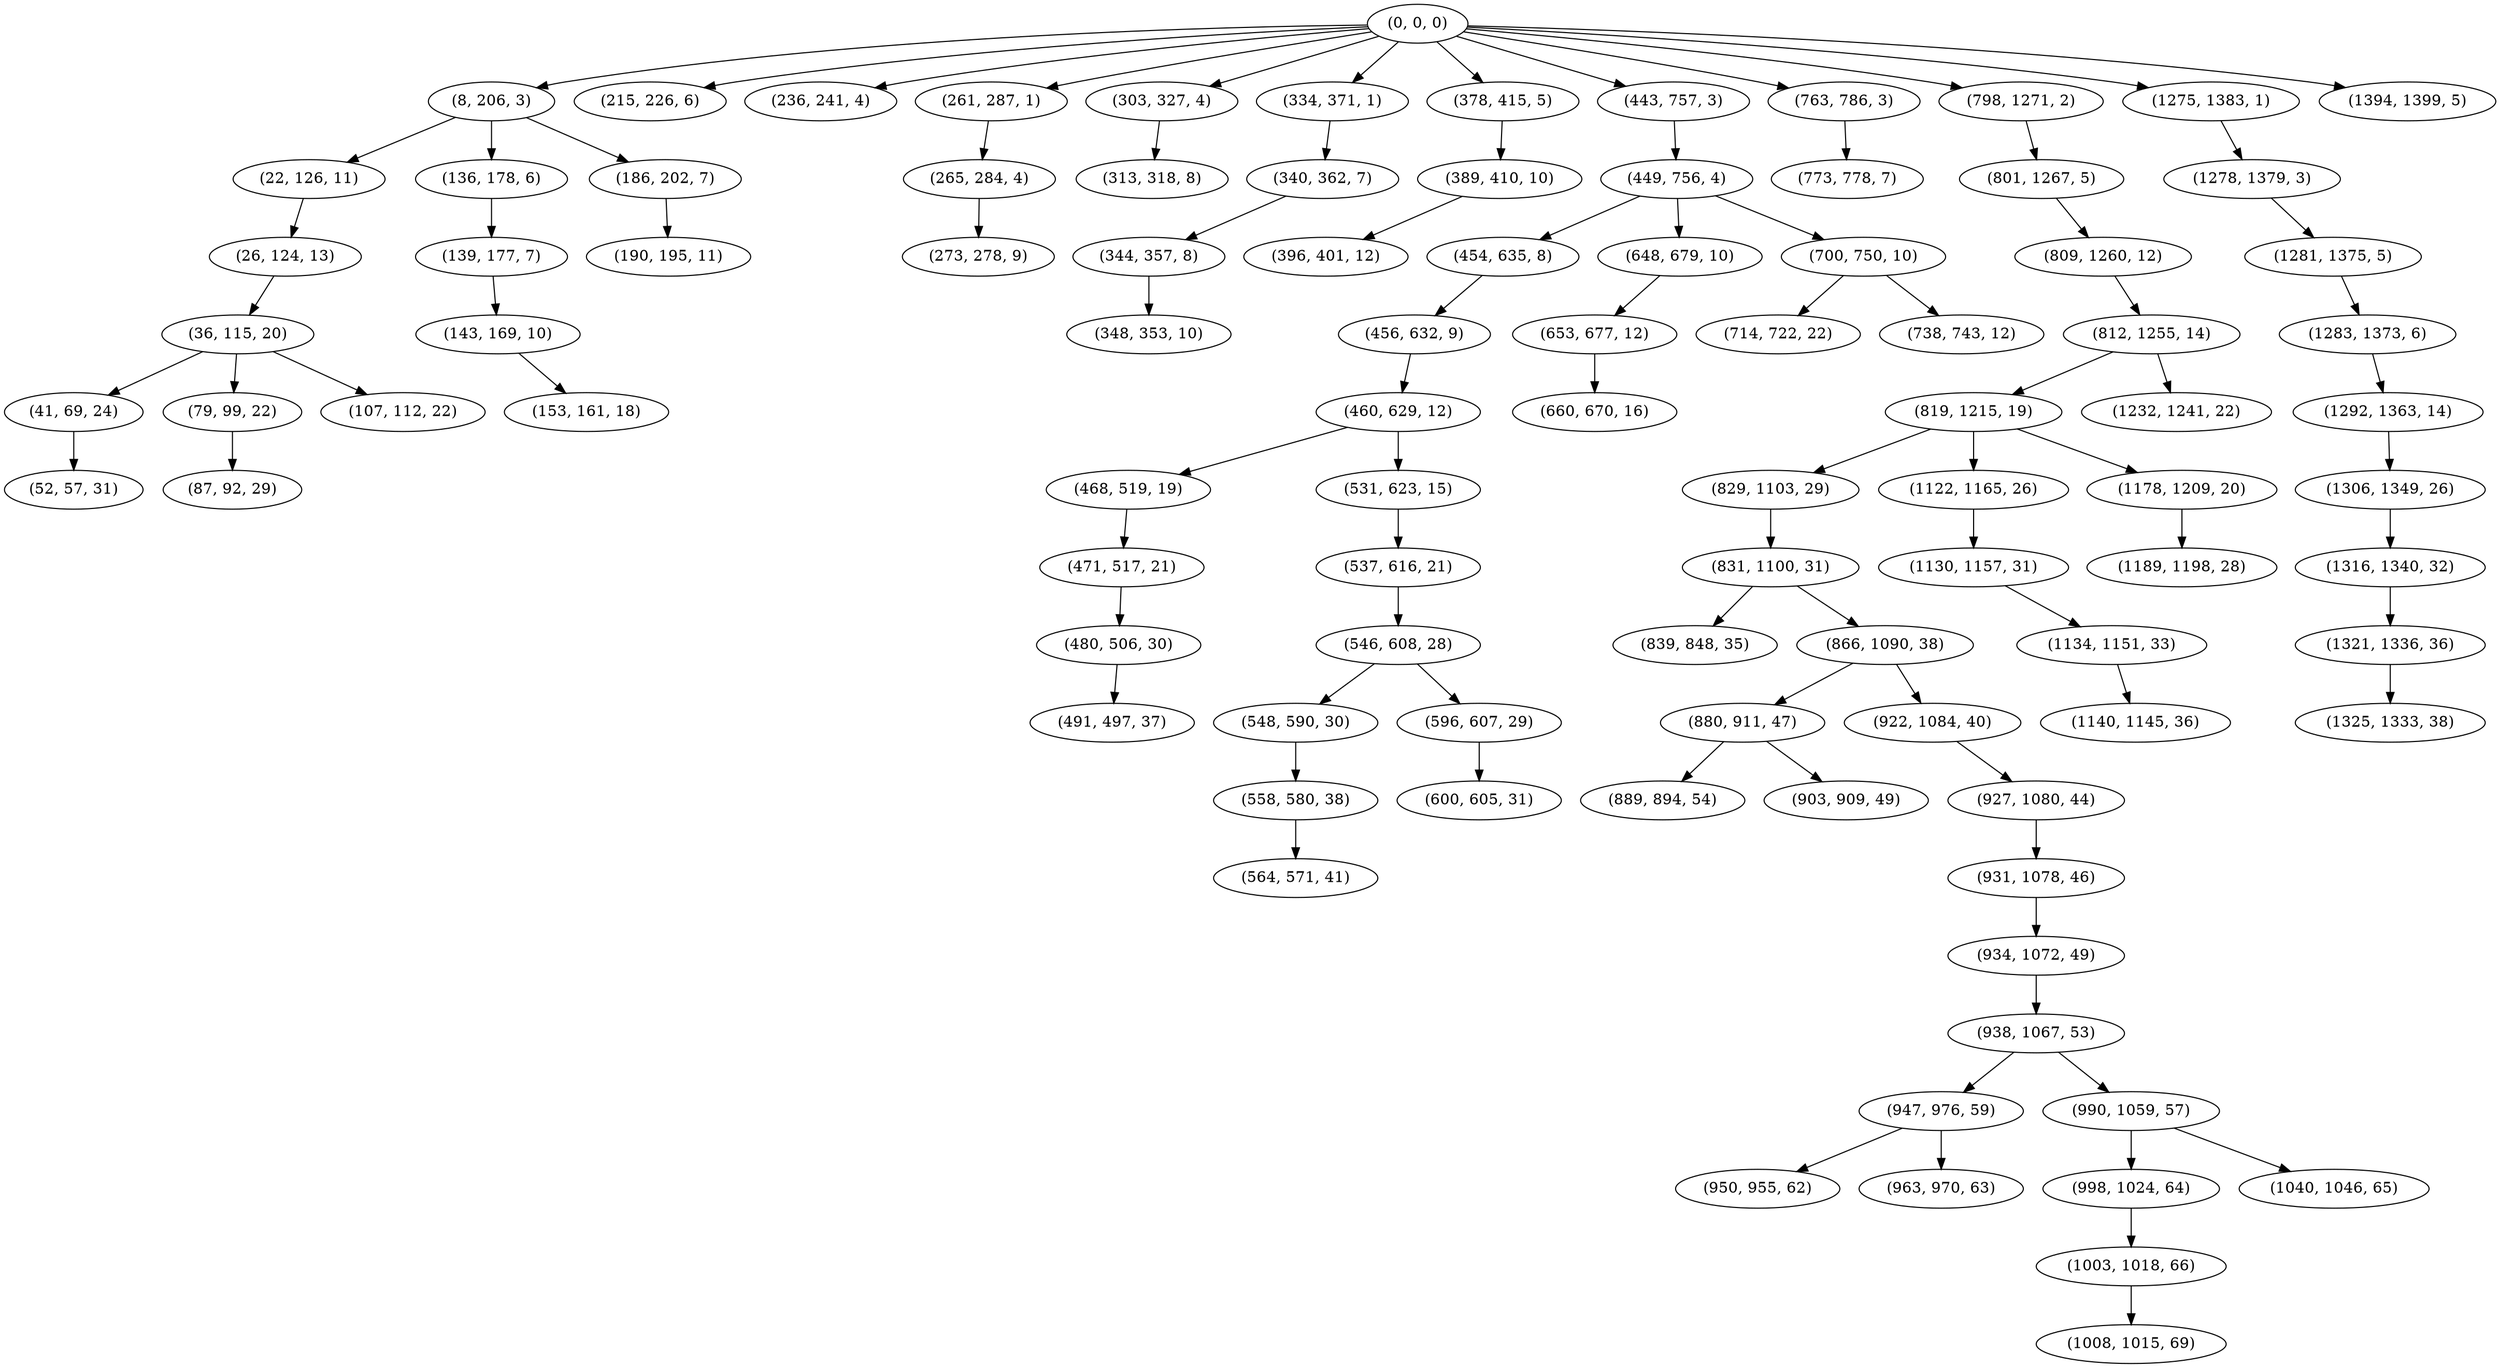 digraph tree {
    "(0, 0, 0)";
    "(8, 206, 3)";
    "(22, 126, 11)";
    "(26, 124, 13)";
    "(36, 115, 20)";
    "(41, 69, 24)";
    "(52, 57, 31)";
    "(79, 99, 22)";
    "(87, 92, 29)";
    "(107, 112, 22)";
    "(136, 178, 6)";
    "(139, 177, 7)";
    "(143, 169, 10)";
    "(153, 161, 18)";
    "(186, 202, 7)";
    "(190, 195, 11)";
    "(215, 226, 6)";
    "(236, 241, 4)";
    "(261, 287, 1)";
    "(265, 284, 4)";
    "(273, 278, 9)";
    "(303, 327, 4)";
    "(313, 318, 8)";
    "(334, 371, 1)";
    "(340, 362, 7)";
    "(344, 357, 8)";
    "(348, 353, 10)";
    "(378, 415, 5)";
    "(389, 410, 10)";
    "(396, 401, 12)";
    "(443, 757, 3)";
    "(449, 756, 4)";
    "(454, 635, 8)";
    "(456, 632, 9)";
    "(460, 629, 12)";
    "(468, 519, 19)";
    "(471, 517, 21)";
    "(480, 506, 30)";
    "(491, 497, 37)";
    "(531, 623, 15)";
    "(537, 616, 21)";
    "(546, 608, 28)";
    "(548, 590, 30)";
    "(558, 580, 38)";
    "(564, 571, 41)";
    "(596, 607, 29)";
    "(600, 605, 31)";
    "(648, 679, 10)";
    "(653, 677, 12)";
    "(660, 670, 16)";
    "(700, 750, 10)";
    "(714, 722, 22)";
    "(738, 743, 12)";
    "(763, 786, 3)";
    "(773, 778, 7)";
    "(798, 1271, 2)";
    "(801, 1267, 5)";
    "(809, 1260, 12)";
    "(812, 1255, 14)";
    "(819, 1215, 19)";
    "(829, 1103, 29)";
    "(831, 1100, 31)";
    "(839, 848, 35)";
    "(866, 1090, 38)";
    "(880, 911, 47)";
    "(889, 894, 54)";
    "(903, 909, 49)";
    "(922, 1084, 40)";
    "(927, 1080, 44)";
    "(931, 1078, 46)";
    "(934, 1072, 49)";
    "(938, 1067, 53)";
    "(947, 976, 59)";
    "(950, 955, 62)";
    "(963, 970, 63)";
    "(990, 1059, 57)";
    "(998, 1024, 64)";
    "(1003, 1018, 66)";
    "(1008, 1015, 69)";
    "(1040, 1046, 65)";
    "(1122, 1165, 26)";
    "(1130, 1157, 31)";
    "(1134, 1151, 33)";
    "(1140, 1145, 36)";
    "(1178, 1209, 20)";
    "(1189, 1198, 28)";
    "(1232, 1241, 22)";
    "(1275, 1383, 1)";
    "(1278, 1379, 3)";
    "(1281, 1375, 5)";
    "(1283, 1373, 6)";
    "(1292, 1363, 14)";
    "(1306, 1349, 26)";
    "(1316, 1340, 32)";
    "(1321, 1336, 36)";
    "(1325, 1333, 38)";
    "(1394, 1399, 5)";
    "(0, 0, 0)" -> "(8, 206, 3)";
    "(0, 0, 0)" -> "(215, 226, 6)";
    "(0, 0, 0)" -> "(236, 241, 4)";
    "(0, 0, 0)" -> "(261, 287, 1)";
    "(0, 0, 0)" -> "(303, 327, 4)";
    "(0, 0, 0)" -> "(334, 371, 1)";
    "(0, 0, 0)" -> "(378, 415, 5)";
    "(0, 0, 0)" -> "(443, 757, 3)";
    "(0, 0, 0)" -> "(763, 786, 3)";
    "(0, 0, 0)" -> "(798, 1271, 2)";
    "(0, 0, 0)" -> "(1275, 1383, 1)";
    "(0, 0, 0)" -> "(1394, 1399, 5)";
    "(8, 206, 3)" -> "(22, 126, 11)";
    "(8, 206, 3)" -> "(136, 178, 6)";
    "(8, 206, 3)" -> "(186, 202, 7)";
    "(22, 126, 11)" -> "(26, 124, 13)";
    "(26, 124, 13)" -> "(36, 115, 20)";
    "(36, 115, 20)" -> "(41, 69, 24)";
    "(36, 115, 20)" -> "(79, 99, 22)";
    "(36, 115, 20)" -> "(107, 112, 22)";
    "(41, 69, 24)" -> "(52, 57, 31)";
    "(79, 99, 22)" -> "(87, 92, 29)";
    "(136, 178, 6)" -> "(139, 177, 7)";
    "(139, 177, 7)" -> "(143, 169, 10)";
    "(143, 169, 10)" -> "(153, 161, 18)";
    "(186, 202, 7)" -> "(190, 195, 11)";
    "(261, 287, 1)" -> "(265, 284, 4)";
    "(265, 284, 4)" -> "(273, 278, 9)";
    "(303, 327, 4)" -> "(313, 318, 8)";
    "(334, 371, 1)" -> "(340, 362, 7)";
    "(340, 362, 7)" -> "(344, 357, 8)";
    "(344, 357, 8)" -> "(348, 353, 10)";
    "(378, 415, 5)" -> "(389, 410, 10)";
    "(389, 410, 10)" -> "(396, 401, 12)";
    "(443, 757, 3)" -> "(449, 756, 4)";
    "(449, 756, 4)" -> "(454, 635, 8)";
    "(449, 756, 4)" -> "(648, 679, 10)";
    "(449, 756, 4)" -> "(700, 750, 10)";
    "(454, 635, 8)" -> "(456, 632, 9)";
    "(456, 632, 9)" -> "(460, 629, 12)";
    "(460, 629, 12)" -> "(468, 519, 19)";
    "(460, 629, 12)" -> "(531, 623, 15)";
    "(468, 519, 19)" -> "(471, 517, 21)";
    "(471, 517, 21)" -> "(480, 506, 30)";
    "(480, 506, 30)" -> "(491, 497, 37)";
    "(531, 623, 15)" -> "(537, 616, 21)";
    "(537, 616, 21)" -> "(546, 608, 28)";
    "(546, 608, 28)" -> "(548, 590, 30)";
    "(546, 608, 28)" -> "(596, 607, 29)";
    "(548, 590, 30)" -> "(558, 580, 38)";
    "(558, 580, 38)" -> "(564, 571, 41)";
    "(596, 607, 29)" -> "(600, 605, 31)";
    "(648, 679, 10)" -> "(653, 677, 12)";
    "(653, 677, 12)" -> "(660, 670, 16)";
    "(700, 750, 10)" -> "(714, 722, 22)";
    "(700, 750, 10)" -> "(738, 743, 12)";
    "(763, 786, 3)" -> "(773, 778, 7)";
    "(798, 1271, 2)" -> "(801, 1267, 5)";
    "(801, 1267, 5)" -> "(809, 1260, 12)";
    "(809, 1260, 12)" -> "(812, 1255, 14)";
    "(812, 1255, 14)" -> "(819, 1215, 19)";
    "(812, 1255, 14)" -> "(1232, 1241, 22)";
    "(819, 1215, 19)" -> "(829, 1103, 29)";
    "(819, 1215, 19)" -> "(1122, 1165, 26)";
    "(819, 1215, 19)" -> "(1178, 1209, 20)";
    "(829, 1103, 29)" -> "(831, 1100, 31)";
    "(831, 1100, 31)" -> "(839, 848, 35)";
    "(831, 1100, 31)" -> "(866, 1090, 38)";
    "(866, 1090, 38)" -> "(880, 911, 47)";
    "(866, 1090, 38)" -> "(922, 1084, 40)";
    "(880, 911, 47)" -> "(889, 894, 54)";
    "(880, 911, 47)" -> "(903, 909, 49)";
    "(922, 1084, 40)" -> "(927, 1080, 44)";
    "(927, 1080, 44)" -> "(931, 1078, 46)";
    "(931, 1078, 46)" -> "(934, 1072, 49)";
    "(934, 1072, 49)" -> "(938, 1067, 53)";
    "(938, 1067, 53)" -> "(947, 976, 59)";
    "(938, 1067, 53)" -> "(990, 1059, 57)";
    "(947, 976, 59)" -> "(950, 955, 62)";
    "(947, 976, 59)" -> "(963, 970, 63)";
    "(990, 1059, 57)" -> "(998, 1024, 64)";
    "(990, 1059, 57)" -> "(1040, 1046, 65)";
    "(998, 1024, 64)" -> "(1003, 1018, 66)";
    "(1003, 1018, 66)" -> "(1008, 1015, 69)";
    "(1122, 1165, 26)" -> "(1130, 1157, 31)";
    "(1130, 1157, 31)" -> "(1134, 1151, 33)";
    "(1134, 1151, 33)" -> "(1140, 1145, 36)";
    "(1178, 1209, 20)" -> "(1189, 1198, 28)";
    "(1275, 1383, 1)" -> "(1278, 1379, 3)";
    "(1278, 1379, 3)" -> "(1281, 1375, 5)";
    "(1281, 1375, 5)" -> "(1283, 1373, 6)";
    "(1283, 1373, 6)" -> "(1292, 1363, 14)";
    "(1292, 1363, 14)" -> "(1306, 1349, 26)";
    "(1306, 1349, 26)" -> "(1316, 1340, 32)";
    "(1316, 1340, 32)" -> "(1321, 1336, 36)";
    "(1321, 1336, 36)" -> "(1325, 1333, 38)";
}
